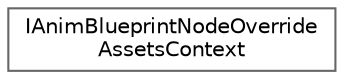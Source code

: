 digraph "Graphical Class Hierarchy"
{
 // INTERACTIVE_SVG=YES
 // LATEX_PDF_SIZE
  bgcolor="transparent";
  edge [fontname=Helvetica,fontsize=10,labelfontname=Helvetica,labelfontsize=10];
  node [fontname=Helvetica,fontsize=10,shape=box,height=0.2,width=0.4];
  rankdir="LR";
  Node0 [id="Node000000",label="IAnimBlueprintNodeOverride\lAssetsContext",height=0.2,width=0.4,color="grey40", fillcolor="white", style="filled",URL="$d3/db3/classIAnimBlueprintNodeOverrideAssetsContext.html",tooltip=" "];
}
